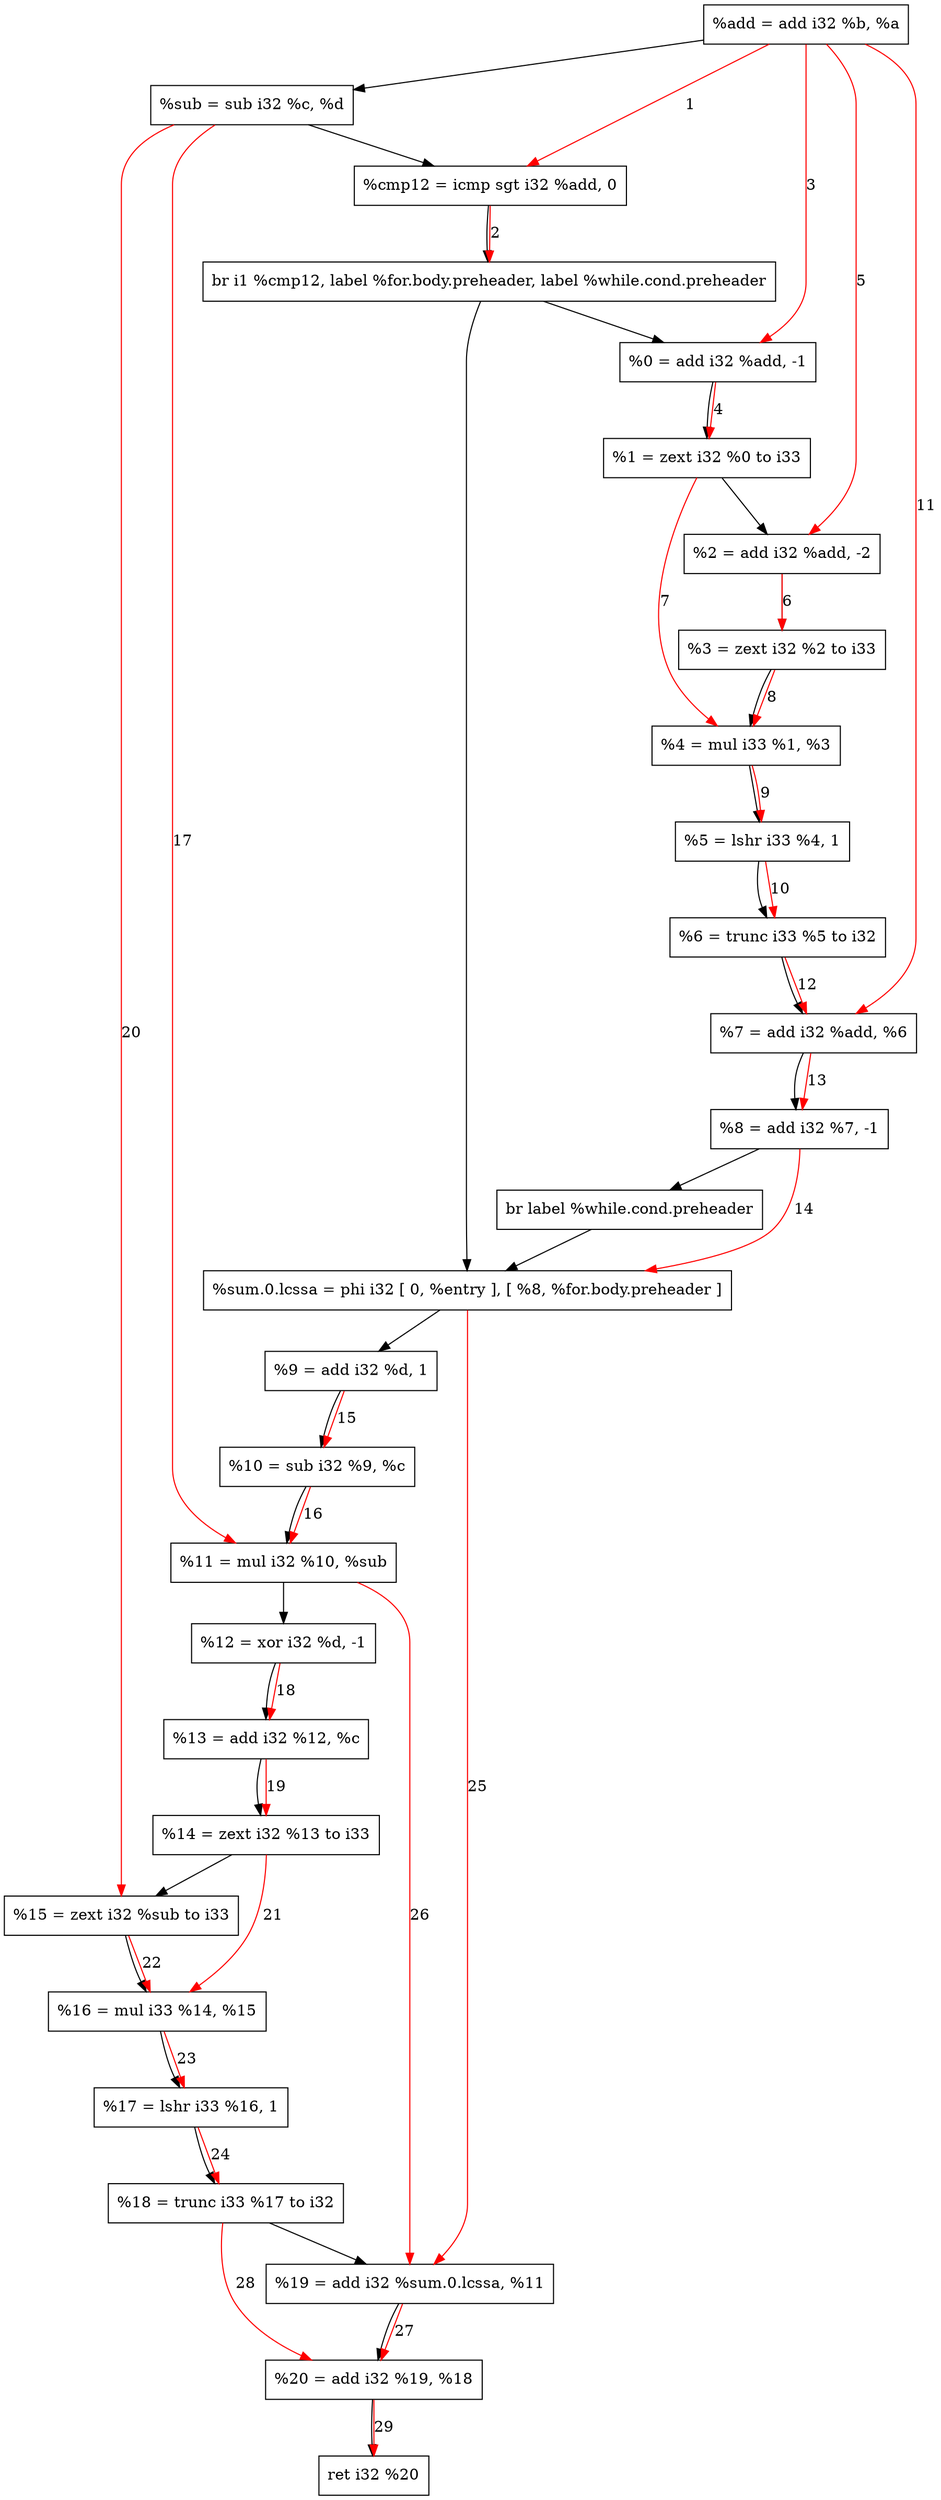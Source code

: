 digraph "CDFG for'func' function" {
	Node0x55ed406fb880[shape=record, label="  %add = add i32 %b, %a"]
	Node0x55ed406fb910[shape=record, label="  %sub = sub i32 %c, %d"]
	Node0x55ed406fbfb0[shape=record, label="  %cmp12 = icmp sgt i32 %add, 0"]
	Node0x55ed40686c98[shape=record, label="  br i1 %cmp12, label %for.body.preheader, label %while.cond.preheader"]
	Node0x55ed406fc240[shape=record, label="  %0 = add i32 %add, -1"]
	Node0x55ed406fb808[shape=record, label="  %1 = zext i32 %0 to i33"]
	Node0x55ed406fc710[shape=record, label="  %2 = add i32 %add, -2"]
	Node0x55ed406fc798[shape=record, label="  %3 = zext i32 %2 to i33"]
	Node0x55ed406fc810[shape=record, label="  %4 = mul i33 %1, %3"]
	Node0x55ed406fc8d0[shape=record, label="  %5 = lshr i33 %4, 1"]
	Node0x55ed406fc928[shape=record, label="  %6 = trunc i33 %5 to i32"]
	Node0x55ed406fc9a0[shape=record, label="  %7 = add i32 %add, %6"]
	Node0x55ed406fca10[shape=record, label="  %8 = add i32 %7, -1"]
	Node0x55ed406fcac8[shape=record, label="  br label %while.cond.preheader"]
	Node0x55ed406fc858[shape=record, label="  %sum.0.lcssa = phi i32 [ 0, %entry ], [ %8, %for.body.preheader ]"]
	Node0x55ed406fcb90[shape=record, label="  %9 = add i32 %d, 1"]
	Node0x55ed406fcc00[shape=record, label="  %10 = sub i32 %9, %c"]
	Node0x55ed406fcc70[shape=record, label="  %11 = mul i32 %10, %sub"]
	Node0x55ed406fcce0[shape=record, label="  %12 = xor i32 %d, -1"]
	Node0x55ed406fcd50[shape=record, label="  %13 = add i32 %12, %c"]
	Node0x55ed406fc178[shape=record, label="  %14 = zext i32 %13 to i33"]
	Node0x55ed406fcda8[shape=record, label="  %15 = zext i32 %sub to i33"]
	Node0x55ed406fce20[shape=record, label="  %16 = mul i33 %14, %15"]
	Node0x55ed406fce90[shape=record, label="  %17 = lshr i33 %16, 1"]
	Node0x55ed406fcee8[shape=record, label="  %18 = trunc i33 %17 to i32"]
	Node0x55ed406fcf60[shape=record, label="  %19 = add i32 %sum.0.lcssa, %11"]
	Node0x55ed406fcfd0[shape=record, label="  %20 = add i32 %19, %18"]
	Node0x55ed406fd028[shape=record, label="  ret i32 %20"]
	Node0x55ed406fb880 -> Node0x55ed406fb910
	Node0x55ed406fb910 -> Node0x55ed406fbfb0
	Node0x55ed406fbfb0 -> Node0x55ed40686c98
	Node0x55ed40686c98 -> Node0x55ed406fc240
	Node0x55ed40686c98 -> Node0x55ed406fc858
	Node0x55ed406fc240 -> Node0x55ed406fb808
	Node0x55ed406fb808 -> Node0x55ed406fc710
	Node0x55ed406fc710 -> Node0x55ed406fc798
	Node0x55ed406fc798 -> Node0x55ed406fc810
	Node0x55ed406fc810 -> Node0x55ed406fc8d0
	Node0x55ed406fc8d0 -> Node0x55ed406fc928
	Node0x55ed406fc928 -> Node0x55ed406fc9a0
	Node0x55ed406fc9a0 -> Node0x55ed406fca10
	Node0x55ed406fca10 -> Node0x55ed406fcac8
	Node0x55ed406fcac8 -> Node0x55ed406fc858
	Node0x55ed406fc858 -> Node0x55ed406fcb90
	Node0x55ed406fcb90 -> Node0x55ed406fcc00
	Node0x55ed406fcc00 -> Node0x55ed406fcc70
	Node0x55ed406fcc70 -> Node0x55ed406fcce0
	Node0x55ed406fcce0 -> Node0x55ed406fcd50
	Node0x55ed406fcd50 -> Node0x55ed406fc178
	Node0x55ed406fc178 -> Node0x55ed406fcda8
	Node0x55ed406fcda8 -> Node0x55ed406fce20
	Node0x55ed406fce20 -> Node0x55ed406fce90
	Node0x55ed406fce90 -> Node0x55ed406fcee8
	Node0x55ed406fcee8 -> Node0x55ed406fcf60
	Node0x55ed406fcf60 -> Node0x55ed406fcfd0
	Node0x55ed406fcfd0 -> Node0x55ed406fd028
edge [color=red]
	Node0x55ed406fb880 -> Node0x55ed406fbfb0[label="1"]
	Node0x55ed406fbfb0 -> Node0x55ed40686c98[label="2"]
	Node0x55ed406fb880 -> Node0x55ed406fc240[label="3"]
	Node0x55ed406fc240 -> Node0x55ed406fb808[label="4"]
	Node0x55ed406fb880 -> Node0x55ed406fc710[label="5"]
	Node0x55ed406fc710 -> Node0x55ed406fc798[label="6"]
	Node0x55ed406fb808 -> Node0x55ed406fc810[label="7"]
	Node0x55ed406fc798 -> Node0x55ed406fc810[label="8"]
	Node0x55ed406fc810 -> Node0x55ed406fc8d0[label="9"]
	Node0x55ed406fc8d0 -> Node0x55ed406fc928[label="10"]
	Node0x55ed406fb880 -> Node0x55ed406fc9a0[label="11"]
	Node0x55ed406fc928 -> Node0x55ed406fc9a0[label="12"]
	Node0x55ed406fc9a0 -> Node0x55ed406fca10[label="13"]
	Node0x55ed406fca10 -> Node0x55ed406fc858[label="14"]
	Node0x55ed406fcb90 -> Node0x55ed406fcc00[label="15"]
	Node0x55ed406fcc00 -> Node0x55ed406fcc70[label="16"]
	Node0x55ed406fb910 -> Node0x55ed406fcc70[label="17"]
	Node0x55ed406fcce0 -> Node0x55ed406fcd50[label="18"]
	Node0x55ed406fcd50 -> Node0x55ed406fc178[label="19"]
	Node0x55ed406fb910 -> Node0x55ed406fcda8[label="20"]
	Node0x55ed406fc178 -> Node0x55ed406fce20[label="21"]
	Node0x55ed406fcda8 -> Node0x55ed406fce20[label="22"]
	Node0x55ed406fce20 -> Node0x55ed406fce90[label="23"]
	Node0x55ed406fce90 -> Node0x55ed406fcee8[label="24"]
	Node0x55ed406fc858 -> Node0x55ed406fcf60[label="25"]
	Node0x55ed406fcc70 -> Node0x55ed406fcf60[label="26"]
	Node0x55ed406fcf60 -> Node0x55ed406fcfd0[label="27"]
	Node0x55ed406fcee8 -> Node0x55ed406fcfd0[label="28"]
	Node0x55ed406fcfd0 -> Node0x55ed406fd028[label="29"]
}
